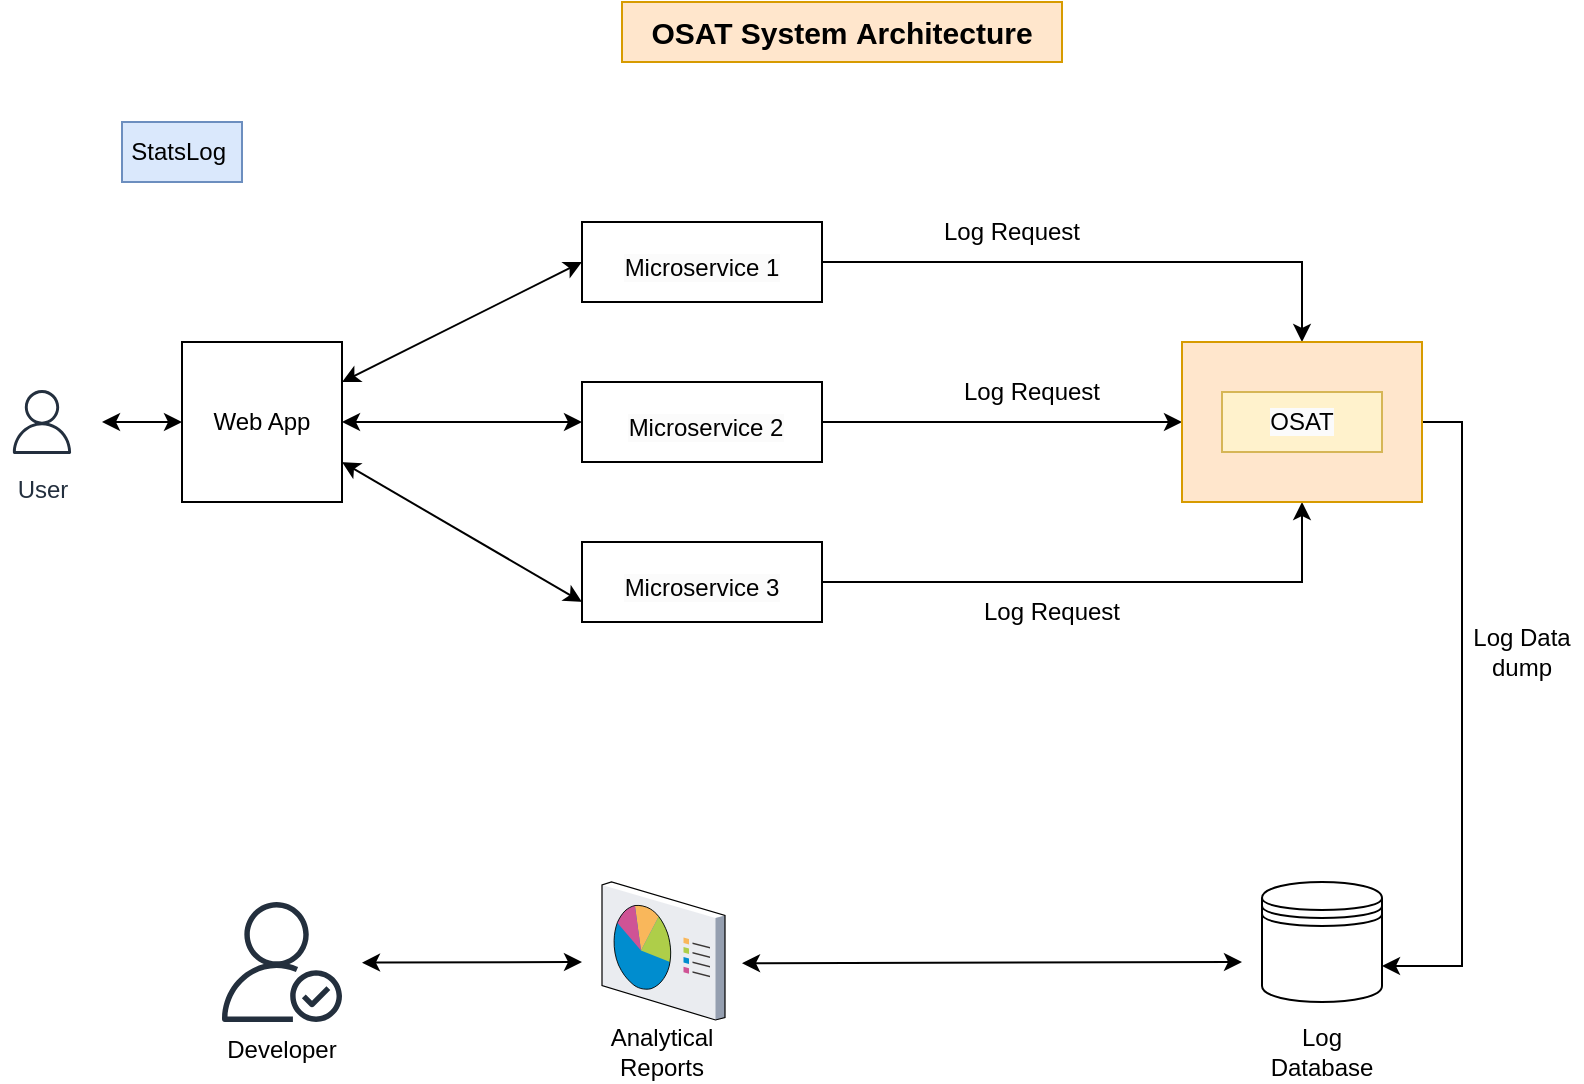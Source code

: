 <mxfile version="26.0.6">
  <diagram name="Page-1" id="JRyq6k6qw68o3FbVcdmq">
    <mxGraphModel dx="1167" dy="580" grid="1" gridSize="10" guides="1" tooltips="1" connect="1" arrows="1" fold="1" page="1" pageScale="1" pageWidth="850" pageHeight="1100" math="0" shadow="0">
      <root>
        <mxCell id="0" />
        <mxCell id="1" parent="0" />
        <mxCell id="0RqL3CDYdQwOdJ1zFmdo-1" value="" style="whiteSpace=wrap;html=1;aspect=fixed;" parent="1" vertex="1">
          <mxGeometry x="120" y="180" width="80" height="80" as="geometry" />
        </mxCell>
        <mxCell id="0RqL3CDYdQwOdJ1zFmdo-2" value="OSAT System&amp;nbsp;Architecture" style="text;html=1;align=center;verticalAlign=middle;whiteSpace=wrap;rounded=0;fontStyle=1;fillColor=#ffe6cc;strokeColor=#d79b00;fontSize=15;" parent="1" vertex="1">
          <mxGeometry x="340" y="10" width="220" height="30" as="geometry" />
        </mxCell>
        <mxCell id="0RqL3CDYdQwOdJ1zFmdo-3" value="Web App" style="text;html=1;align=center;verticalAlign=middle;whiteSpace=wrap;rounded=0;" parent="1" vertex="1">
          <mxGeometry x="130" y="205" width="60" height="30" as="geometry" />
        </mxCell>
        <mxCell id="0RqL3CDYdQwOdJ1zFmdo-25" style="edgeStyle=orthogonalEdgeStyle;rounded=0;orthogonalLoop=1;jettySize=auto;html=1;exitX=1;exitY=0.5;exitDx=0;exitDy=0;" parent="1" source="0RqL3CDYdQwOdJ1zFmdo-7" target="0RqL3CDYdQwOdJ1zFmdo-20" edge="1">
          <mxGeometry relative="1" as="geometry" />
        </mxCell>
        <mxCell id="0RqL3CDYdQwOdJ1zFmdo-7" value="" style="rounded=0;whiteSpace=wrap;html=1;" parent="1" vertex="1">
          <mxGeometry x="320" y="120" width="120" height="40" as="geometry" />
        </mxCell>
        <mxCell id="0RqL3CDYdQwOdJ1zFmdo-8" value="&lt;br&gt;&lt;span style=&quot;color: rgb(0, 0, 0); font-family: Helvetica; font-size: 12px; font-style: normal; font-variant-ligatures: normal; font-variant-caps: normal; font-weight: 400; letter-spacing: normal; orphans: 2; text-align: center; text-indent: 0px; text-transform: none; widows: 2; word-spacing: 0px; -webkit-text-stroke-width: 0px; white-space: normal; background-color: rgb(251, 251, 251); text-decoration-thickness: initial; text-decoration-style: initial; text-decoration-color: initial; float: none; display: inline !important;&quot;&gt;Microservice 1&lt;/span&gt;" style="text;html=1;align=center;verticalAlign=middle;whiteSpace=wrap;rounded=0;" parent="1" vertex="1">
          <mxGeometry x="335" y="120" width="90" height="30" as="geometry" />
        </mxCell>
        <mxCell id="0RqL3CDYdQwOdJ1zFmdo-26" style="edgeStyle=orthogonalEdgeStyle;rounded=0;orthogonalLoop=1;jettySize=auto;html=1;exitX=1;exitY=0.5;exitDx=0;exitDy=0;entryX=0;entryY=0.5;entryDx=0;entryDy=0;" parent="1" source="0RqL3CDYdQwOdJ1zFmdo-10" target="0RqL3CDYdQwOdJ1zFmdo-20" edge="1">
          <mxGeometry relative="1" as="geometry" />
        </mxCell>
        <mxCell id="0RqL3CDYdQwOdJ1zFmdo-10" value="" style="rounded=0;whiteSpace=wrap;html=1;" parent="1" vertex="1">
          <mxGeometry x="320" y="200" width="120" height="40" as="geometry" />
        </mxCell>
        <mxCell id="0RqL3CDYdQwOdJ1zFmdo-11" value="&lt;br&gt;&lt;span style=&quot;color: rgb(0, 0, 0); font-family: Helvetica; font-size: 12px; font-style: normal; font-variant-ligatures: normal; font-variant-caps: normal; font-weight: 400; letter-spacing: normal; orphans: 2; text-align: center; text-indent: 0px; text-transform: none; widows: 2; word-spacing: 0px; -webkit-text-stroke-width: 0px; white-space: normal; background-color: rgb(251, 251, 251); text-decoration-thickness: initial; text-decoration-style: initial; text-decoration-color: initial; float: none; display: inline !important;&quot;&gt;Microservice 2&lt;/span&gt;" style="text;html=1;align=center;verticalAlign=middle;whiteSpace=wrap;rounded=0;" parent="1" vertex="1">
          <mxGeometry x="337" y="200" width="90" height="30" as="geometry" />
        </mxCell>
        <mxCell id="0RqL3CDYdQwOdJ1zFmdo-28" style="edgeStyle=orthogonalEdgeStyle;rounded=0;orthogonalLoop=1;jettySize=auto;html=1;exitX=1;exitY=0.5;exitDx=0;exitDy=0;entryX=0.5;entryY=1;entryDx=0;entryDy=0;" parent="1" source="0RqL3CDYdQwOdJ1zFmdo-12" target="0RqL3CDYdQwOdJ1zFmdo-20" edge="1">
          <mxGeometry relative="1" as="geometry" />
        </mxCell>
        <mxCell id="0RqL3CDYdQwOdJ1zFmdo-12" value="" style="rounded=0;whiteSpace=wrap;html=1;" parent="1" vertex="1">
          <mxGeometry x="320" y="280" width="120" height="40" as="geometry" />
        </mxCell>
        <mxCell id="0RqL3CDYdQwOdJ1zFmdo-13" value="&lt;br&gt;&lt;span style=&quot;color: rgb(0, 0, 0); font-family: Helvetica; font-size: 12px; font-style: normal; font-variant-ligatures: normal; font-variant-caps: normal; font-weight: 400; letter-spacing: normal; orphans: 2; text-align: center; text-indent: 0px; text-transform: none; widows: 2; word-spacing: 0px; -webkit-text-stroke-width: 0px; white-space: normal; background-color: rgb(251, 251, 251); text-decoration-thickness: initial; text-decoration-style: initial; text-decoration-color: initial; float: none; display: inline !important;&quot;&gt;Microservice 3&lt;/span&gt;" style="text;html=1;align=center;verticalAlign=middle;whiteSpace=wrap;rounded=0;" parent="1" vertex="1">
          <mxGeometry x="335" y="280" width="90" height="30" as="geometry" />
        </mxCell>
        <mxCell id="0RqL3CDYdQwOdJ1zFmdo-35" style="edgeStyle=orthogonalEdgeStyle;rounded=0;orthogonalLoop=1;jettySize=auto;html=1;exitX=1;exitY=0.5;exitDx=0;exitDy=0;entryX=1;entryY=0.7;entryDx=0;entryDy=0;" parent="1" source="0RqL3CDYdQwOdJ1zFmdo-20" target="0RqL3CDYdQwOdJ1zFmdo-33" edge="1">
          <mxGeometry relative="1" as="geometry" />
        </mxCell>
        <mxCell id="0RqL3CDYdQwOdJ1zFmdo-20" value="" style="rounded=0;whiteSpace=wrap;html=1;fillColor=#ffe6cc;strokeColor=#d79b00;" parent="1" vertex="1">
          <mxGeometry x="620" y="180" width="120" height="80" as="geometry" />
        </mxCell>
        <mxCell id="0RqL3CDYdQwOdJ1zFmdo-21" value="&lt;span style=&quot;color: rgb(0, 0, 0); font-family: Helvetica; font-size: 12px; font-style: normal; font-variant-ligatures: normal; font-variant-caps: normal; font-weight: 400; letter-spacing: normal; orphans: 2; text-align: center; text-indent: 0px; text-transform: none; widows: 2; word-spacing: 0px; -webkit-text-stroke-width: 0px; white-space: normal; background-color: rgb(251, 251, 251); text-decoration-thickness: initial; text-decoration-style: initial; text-decoration-color: initial; float: none; display: inline !important;&quot;&gt;OSAT&lt;/span&gt;" style="text;html=1;align=center;verticalAlign=middle;whiteSpace=wrap;rounded=0;strokeWidth=1;fillColor=#fff2cc;strokeColor=#d6b656;" parent="1" vertex="1">
          <mxGeometry x="640" y="205" width="80" height="30" as="geometry" />
        </mxCell>
        <mxCell id="0RqL3CDYdQwOdJ1zFmdo-29" value="Log Request" style="text;html=1;align=center;verticalAlign=middle;whiteSpace=wrap;rounded=0;" parent="1" vertex="1">
          <mxGeometry x="490" y="110" width="90" height="30" as="geometry" />
        </mxCell>
        <mxCell id="0RqL3CDYdQwOdJ1zFmdo-30" value="Log Request" style="text;html=1;align=center;verticalAlign=middle;whiteSpace=wrap;rounded=0;" parent="1" vertex="1">
          <mxGeometry x="500" y="190" width="90" height="30" as="geometry" />
        </mxCell>
        <mxCell id="0RqL3CDYdQwOdJ1zFmdo-31" value="Log Request" style="text;html=1;align=center;verticalAlign=middle;whiteSpace=wrap;rounded=0;" parent="1" vertex="1">
          <mxGeometry x="510" y="300" width="90" height="30" as="geometry" />
        </mxCell>
        <mxCell id="0RqL3CDYdQwOdJ1zFmdo-33" value="" style="shape=datastore;whiteSpace=wrap;html=1;" parent="1" vertex="1">
          <mxGeometry x="660" y="450" width="60" height="60" as="geometry" />
        </mxCell>
        <mxCell id="0RqL3CDYdQwOdJ1zFmdo-34" value="Log Database" style="text;html=1;align=center;verticalAlign=middle;whiteSpace=wrap;rounded=0;" parent="1" vertex="1">
          <mxGeometry x="660" y="520" width="60" height="30" as="geometry" />
        </mxCell>
        <mxCell id="0RqL3CDYdQwOdJ1zFmdo-36" value="Log Data dump" style="text;html=1;align=center;verticalAlign=middle;whiteSpace=wrap;rounded=0;" parent="1" vertex="1">
          <mxGeometry x="760" y="320" width="60" height="30" as="geometry" />
        </mxCell>
        <mxCell id="0RqL3CDYdQwOdJ1zFmdo-37" value="StatsLog&amp;nbsp;" style="text;html=1;align=center;verticalAlign=middle;whiteSpace=wrap;rounded=0;fillColor=#dae8fc;strokeColor=#6c8ebf;" parent="1" vertex="1">
          <mxGeometry x="90" y="70" width="60" height="30" as="geometry" />
        </mxCell>
        <mxCell id="0RqL3CDYdQwOdJ1zFmdo-38" value="" style="verticalLabelPosition=bottom;sketch=0;aspect=fixed;html=1;verticalAlign=top;strokeColor=none;align=center;outlineConnect=0;shape=mxgraph.citrix.reporting;" parent="1" vertex="1">
          <mxGeometry x="330" y="450" width="61.5" height="69" as="geometry" />
        </mxCell>
        <mxCell id="0RqL3CDYdQwOdJ1zFmdo-39" value="User" style="sketch=0;outlineConnect=0;fontColor=#232F3E;gradientColor=none;strokeColor=#232F3E;fillColor=#ffffff;dashed=0;verticalLabelPosition=bottom;verticalAlign=top;align=center;html=1;fontSize=12;fontStyle=0;aspect=fixed;shape=mxgraph.aws4.resourceIcon;resIcon=mxgraph.aws4.user;" parent="1" vertex="1">
          <mxGeometry x="30" y="200" width="40" height="40" as="geometry" />
        </mxCell>
        <mxCell id="0RqL3CDYdQwOdJ1zFmdo-43" value="" style="endArrow=classic;startArrow=classic;html=1;rounded=0;" parent="1" edge="1">
          <mxGeometry width="50" height="50" relative="1" as="geometry">
            <mxPoint x="210" y="490.33" as="sourcePoint" />
            <mxPoint x="320" y="490" as="targetPoint" />
          </mxGeometry>
        </mxCell>
        <mxCell id="0RqL3CDYdQwOdJ1zFmdo-44" value="" style="endArrow=classic;startArrow=classic;html=1;rounded=0;" parent="1" edge="1">
          <mxGeometry width="50" height="50" relative="1" as="geometry">
            <mxPoint x="400" y="490.6" as="sourcePoint" />
            <mxPoint x="650" y="490" as="targetPoint" />
          </mxGeometry>
        </mxCell>
        <mxCell id="4xP6DsQ6Zwe-jKvBL9ll-1" value="" style="sketch=0;outlineConnect=0;fontColor=#232F3E;gradientColor=none;fillColor=#232F3D;strokeColor=none;dashed=0;verticalLabelPosition=bottom;verticalAlign=top;align=center;html=1;fontSize=12;fontStyle=0;aspect=fixed;pointerEvents=1;shape=mxgraph.aws4.authenticated_user;" vertex="1" parent="1">
          <mxGeometry x="140" y="460" width="60" height="60" as="geometry" />
        </mxCell>
        <mxCell id="4xP6DsQ6Zwe-jKvBL9ll-2" value="Developer" style="text;html=1;align=center;verticalAlign=middle;whiteSpace=wrap;rounded=0;" vertex="1" parent="1">
          <mxGeometry x="140" y="519" width="60" height="30" as="geometry" />
        </mxCell>
        <mxCell id="4xP6DsQ6Zwe-jKvBL9ll-3" value="Analytical Reports" style="text;html=1;align=center;verticalAlign=middle;whiteSpace=wrap;rounded=0;" vertex="1" parent="1">
          <mxGeometry x="330" y="520" width="60" height="30" as="geometry" />
        </mxCell>
        <mxCell id="4xP6DsQ6Zwe-jKvBL9ll-5" value="" style="endArrow=classic;startArrow=classic;html=1;rounded=0;entryX=0;entryY=0.5;entryDx=0;entryDy=0;" edge="1" parent="1" target="0RqL3CDYdQwOdJ1zFmdo-1">
          <mxGeometry width="50" height="50" relative="1" as="geometry">
            <mxPoint x="80" y="220" as="sourcePoint" />
            <mxPoint x="350" y="310" as="targetPoint" />
            <Array as="points">
              <mxPoint x="90" y="220" />
            </Array>
          </mxGeometry>
        </mxCell>
        <mxCell id="4xP6DsQ6Zwe-jKvBL9ll-8" value="" style="endArrow=classic;startArrow=classic;html=1;rounded=0;entryX=0;entryY=0.5;entryDx=0;entryDy=0;" edge="1" parent="1" target="0RqL3CDYdQwOdJ1zFmdo-7">
          <mxGeometry width="50" height="50" relative="1" as="geometry">
            <mxPoint x="200" y="200" as="sourcePoint" />
            <mxPoint x="250" y="150" as="targetPoint" />
            <Array as="points" />
          </mxGeometry>
        </mxCell>
        <mxCell id="4xP6DsQ6Zwe-jKvBL9ll-9" value="" style="endArrow=classic;startArrow=classic;html=1;rounded=0;entryX=0;entryY=0.75;entryDx=0;entryDy=0;" edge="1" parent="1" target="0RqL3CDYdQwOdJ1zFmdo-12">
          <mxGeometry width="50" height="50" relative="1" as="geometry">
            <mxPoint x="200" y="240" as="sourcePoint" />
            <mxPoint x="320" y="180" as="targetPoint" />
            <Array as="points" />
          </mxGeometry>
        </mxCell>
        <mxCell id="4xP6DsQ6Zwe-jKvBL9ll-10" value="" style="endArrow=classic;startArrow=classic;html=1;rounded=0;entryX=0;entryY=0.5;entryDx=0;entryDy=0;exitX=1;exitY=0.5;exitDx=0;exitDy=0;" edge="1" parent="1" source="0RqL3CDYdQwOdJ1zFmdo-1" target="0RqL3CDYdQwOdJ1zFmdo-10">
          <mxGeometry width="50" height="50" relative="1" as="geometry">
            <mxPoint x="220" y="220" as="sourcePoint" />
            <mxPoint x="340" y="160" as="targetPoint" />
            <Array as="points" />
          </mxGeometry>
        </mxCell>
      </root>
    </mxGraphModel>
  </diagram>
</mxfile>
